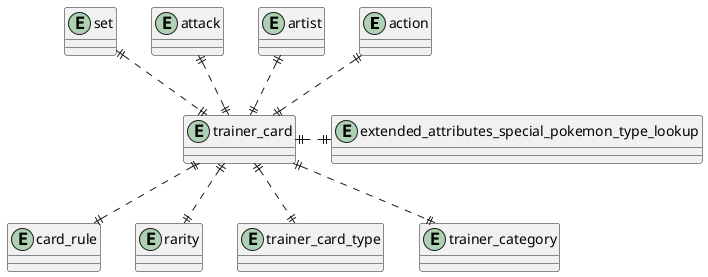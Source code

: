 @startuml trainer-card-relationships

entity "action" as action {}
entity "artist" as artist {}
entity "attack" as attack {}
entity "card_rule" as card_rule {}
entity "extended_attributes_special_pokemon_type_lookup" as extended_attributes_special_pokemon_type_lookup {}
entity "rarity" as rarity {}
entity "set" as set {}
entity "trainer_card" as trainer_card {}
entity "trainer_card_type" as trainer_card_type {}
entity "trainer_category" as trainer_category {}

trainer_card ||..up|| action
trainer_card ||..up|| artist
trainer_card ||..up|| attack 
trainer_card ||..right|| extended_attributes_special_pokemon_type_lookup
trainer_card ||..|| rarity
trainer_card ||..up|| set
trainer_card ||..|| trainer_card_type
trainer_card ||..|| trainer_category
trainer_card ||..|| card_rule

@enduml